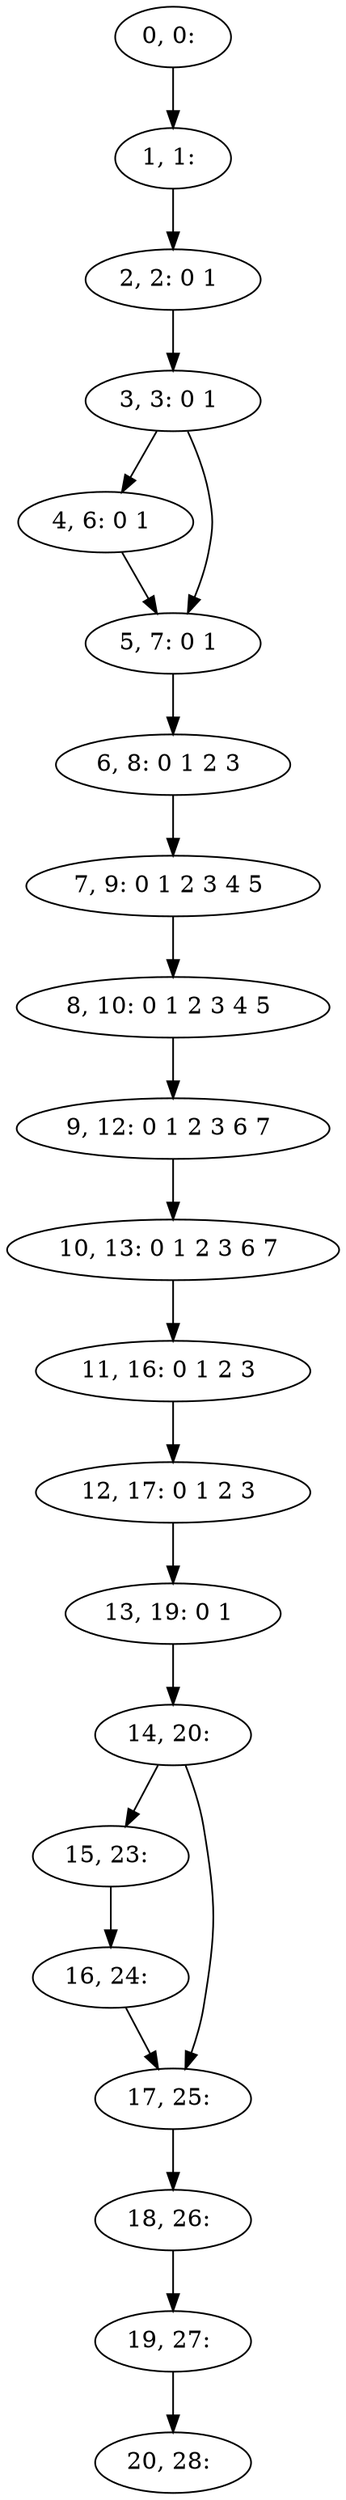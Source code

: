 digraph G {
0[label="0, 0: "];
1[label="1, 1: "];
2[label="2, 2: 0 1 "];
3[label="3, 3: 0 1 "];
4[label="4, 6: 0 1 "];
5[label="5, 7: 0 1 "];
6[label="6, 8: 0 1 2 3 "];
7[label="7, 9: 0 1 2 3 4 5 "];
8[label="8, 10: 0 1 2 3 4 5 "];
9[label="9, 12: 0 1 2 3 6 7 "];
10[label="10, 13: 0 1 2 3 6 7 "];
11[label="11, 16: 0 1 2 3 "];
12[label="12, 17: 0 1 2 3 "];
13[label="13, 19: 0 1 "];
14[label="14, 20: "];
15[label="15, 23: "];
16[label="16, 24: "];
17[label="17, 25: "];
18[label="18, 26: "];
19[label="19, 27: "];
20[label="20, 28: "];
0->1 ;
1->2 ;
2->3 ;
3->4 ;
3->5 ;
4->5 ;
5->6 ;
6->7 ;
7->8 ;
8->9 ;
9->10 ;
10->11 ;
11->12 ;
12->13 ;
13->14 ;
14->15 ;
14->17 ;
15->16 ;
16->17 ;
17->18 ;
18->19 ;
19->20 ;
}
